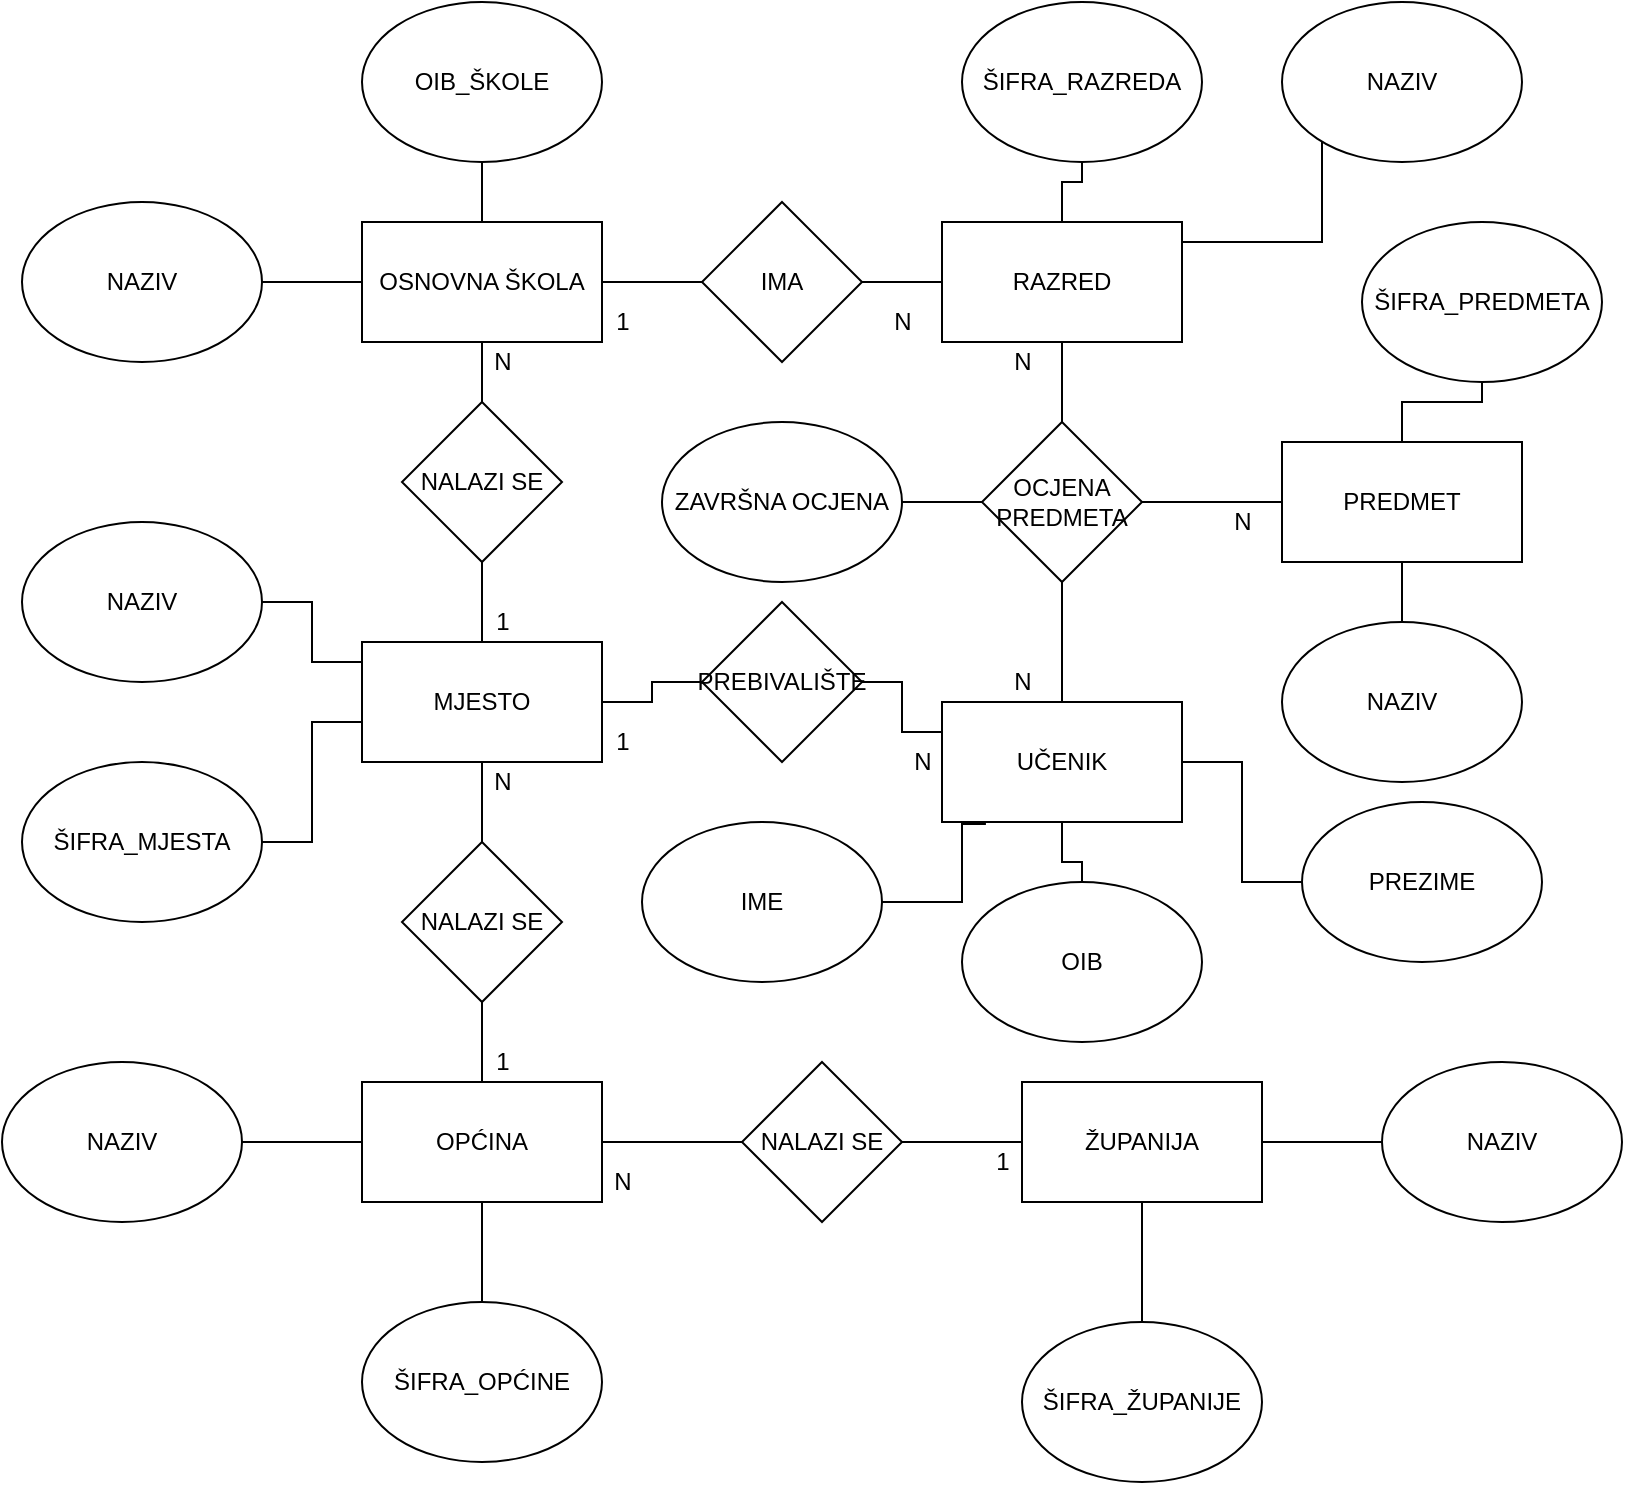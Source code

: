 <mxfile version="18.0.8" type="github">
  <diagram id="R2lEEEUBdFMjLlhIrx00" name="Page-1">
    <mxGraphModel dx="1422" dy="762" grid="1" gridSize="10" guides="1" tooltips="1" connect="1" arrows="1" fold="1" page="1" pageScale="1" pageWidth="850" pageHeight="1100" math="0" shadow="0" extFonts="Permanent Marker^https://fonts.googleapis.com/css?family=Permanent+Marker">
      <root>
        <mxCell id="0" />
        <mxCell id="1" parent="0" />
        <mxCell id="NYHXgKeNbgAAStBe8rO7-9" value="" style="edgeStyle=orthogonalEdgeStyle;rounded=0;orthogonalLoop=1;jettySize=auto;html=1;strokeWidth=1;endArrow=none;endFill=0;" edge="1" parent="1" source="NYHXgKeNbgAAStBe8rO7-1" target="NYHXgKeNbgAAStBe8rO7-7">
          <mxGeometry relative="1" as="geometry" />
        </mxCell>
        <mxCell id="NYHXgKeNbgAAStBe8rO7-11" value="" style="edgeStyle=orthogonalEdgeStyle;rounded=0;orthogonalLoop=1;jettySize=auto;html=1;endArrow=none;endFill=0;strokeWidth=1;" edge="1" parent="1" source="NYHXgKeNbgAAStBe8rO7-1" target="NYHXgKeNbgAAStBe8rO7-10">
          <mxGeometry relative="1" as="geometry" />
        </mxCell>
        <mxCell id="NYHXgKeNbgAAStBe8rO7-21" value="" style="edgeStyle=orthogonalEdgeStyle;rounded=0;orthogonalLoop=1;jettySize=auto;html=1;endArrow=none;endFill=0;strokeWidth=1;" edge="1" parent="1" source="NYHXgKeNbgAAStBe8rO7-1" target="NYHXgKeNbgAAStBe8rO7-20">
          <mxGeometry relative="1" as="geometry" />
        </mxCell>
        <mxCell id="NYHXgKeNbgAAStBe8rO7-1" value="OSNOVNA ŠKOLA" style="rounded=0;whiteSpace=wrap;html=1;" vertex="1" parent="1">
          <mxGeometry x="210" y="130" width="120" height="60" as="geometry" />
        </mxCell>
        <mxCell id="NYHXgKeNbgAAStBe8rO7-2" value="OIB_ŠKOLE" style="ellipse;whiteSpace=wrap;html=1;" vertex="1" parent="1">
          <mxGeometry x="210" y="20" width="120" height="80" as="geometry" />
        </mxCell>
        <mxCell id="NYHXgKeNbgAAStBe8rO7-6" value="" style="endArrow=none;html=1;rounded=0;exitX=0.5;exitY=0;exitDx=0;exitDy=0;" edge="1" parent="1" source="NYHXgKeNbgAAStBe8rO7-1" target="NYHXgKeNbgAAStBe8rO7-2">
          <mxGeometry width="50" height="50" relative="1" as="geometry">
            <mxPoint x="350" y="310" as="sourcePoint" />
            <mxPoint x="400" y="260" as="targetPoint" />
          </mxGeometry>
        </mxCell>
        <mxCell id="NYHXgKeNbgAAStBe8rO7-7" value="NAZIV" style="ellipse;whiteSpace=wrap;html=1;" vertex="1" parent="1">
          <mxGeometry x="40" y="120" width="120" height="80" as="geometry" />
        </mxCell>
        <mxCell id="NYHXgKeNbgAAStBe8rO7-15" value="" style="edgeStyle=orthogonalEdgeStyle;rounded=0;orthogonalLoop=1;jettySize=auto;html=1;endArrow=none;endFill=0;strokeWidth=1;" edge="1" parent="1" source="NYHXgKeNbgAAStBe8rO7-10" target="NYHXgKeNbgAAStBe8rO7-12">
          <mxGeometry relative="1" as="geometry" />
        </mxCell>
        <mxCell id="NYHXgKeNbgAAStBe8rO7-10" value="IMA" style="rhombus;whiteSpace=wrap;html=1;" vertex="1" parent="1">
          <mxGeometry x="380" y="120" width="80" height="80" as="geometry" />
        </mxCell>
        <mxCell id="NYHXgKeNbgAAStBe8rO7-16" value="" style="edgeStyle=orthogonalEdgeStyle;rounded=0;orthogonalLoop=1;jettySize=auto;html=1;endArrow=none;endFill=0;strokeWidth=1;" edge="1" parent="1" source="NYHXgKeNbgAAStBe8rO7-12" target="NYHXgKeNbgAAStBe8rO7-13">
          <mxGeometry relative="1" as="geometry" />
        </mxCell>
        <mxCell id="NYHXgKeNbgAAStBe8rO7-17" style="edgeStyle=orthogonalEdgeStyle;rounded=0;orthogonalLoop=1;jettySize=auto;html=1;endArrow=none;endFill=0;strokeWidth=1;" edge="1" parent="1" source="NYHXgKeNbgAAStBe8rO7-12" target="NYHXgKeNbgAAStBe8rO7-14">
          <mxGeometry relative="1" as="geometry">
            <Array as="points">
              <mxPoint x="690" y="140" />
            </Array>
          </mxGeometry>
        </mxCell>
        <mxCell id="NYHXgKeNbgAAStBe8rO7-54" value="" style="edgeStyle=orthogonalEdgeStyle;rounded=0;orthogonalLoop=1;jettySize=auto;html=1;endArrow=none;endFill=0;strokeWidth=1;" edge="1" parent="1" source="NYHXgKeNbgAAStBe8rO7-12" target="NYHXgKeNbgAAStBe8rO7-51">
          <mxGeometry relative="1" as="geometry" />
        </mxCell>
        <mxCell id="NYHXgKeNbgAAStBe8rO7-12" value="RAZRED" style="rounded=0;whiteSpace=wrap;html=1;" vertex="1" parent="1">
          <mxGeometry x="500" y="130" width="120" height="60" as="geometry" />
        </mxCell>
        <mxCell id="NYHXgKeNbgAAStBe8rO7-13" value="ŠIFRA_RAZREDA" style="ellipse;whiteSpace=wrap;html=1;" vertex="1" parent="1">
          <mxGeometry x="510" y="20" width="120" height="80" as="geometry" />
        </mxCell>
        <mxCell id="NYHXgKeNbgAAStBe8rO7-14" value="NAZIV" style="ellipse;whiteSpace=wrap;html=1;" vertex="1" parent="1">
          <mxGeometry x="670" y="20" width="120" height="80" as="geometry" />
        </mxCell>
        <mxCell id="NYHXgKeNbgAAStBe8rO7-18" value="N" style="text;html=1;align=center;verticalAlign=middle;resizable=0;points=[];autosize=1;strokeColor=none;fillColor=none;" vertex="1" parent="1">
          <mxGeometry x="470" y="170" width="20" height="20" as="geometry" />
        </mxCell>
        <mxCell id="NYHXgKeNbgAAStBe8rO7-19" value="1" style="text;html=1;align=center;verticalAlign=middle;resizable=0;points=[];autosize=1;strokeColor=none;fillColor=none;" vertex="1" parent="1">
          <mxGeometry x="330" y="170" width="20" height="20" as="geometry" />
        </mxCell>
        <mxCell id="NYHXgKeNbgAAStBe8rO7-26" value="" style="edgeStyle=orthogonalEdgeStyle;rounded=0;orthogonalLoop=1;jettySize=auto;html=1;endArrow=none;endFill=0;strokeWidth=1;" edge="1" parent="1" source="NYHXgKeNbgAAStBe8rO7-20" target="NYHXgKeNbgAAStBe8rO7-23">
          <mxGeometry relative="1" as="geometry" />
        </mxCell>
        <mxCell id="NYHXgKeNbgAAStBe8rO7-20" value="NALAZI SE" style="rhombus;whiteSpace=wrap;html=1;" vertex="1" parent="1">
          <mxGeometry x="230" y="220" width="80" height="80" as="geometry" />
        </mxCell>
        <mxCell id="NYHXgKeNbgAAStBe8rO7-22" value="N" style="text;html=1;align=center;verticalAlign=middle;resizable=0;points=[];autosize=1;strokeColor=none;fillColor=none;" vertex="1" parent="1">
          <mxGeometry x="270" y="190" width="20" height="20" as="geometry" />
        </mxCell>
        <mxCell id="NYHXgKeNbgAAStBe8rO7-27" value="" style="edgeStyle=orthogonalEdgeStyle;rounded=0;orthogonalLoop=1;jettySize=auto;html=1;endArrow=none;endFill=0;strokeWidth=1;" edge="1" parent="1" source="NYHXgKeNbgAAStBe8rO7-23" target="NYHXgKeNbgAAStBe8rO7-25">
          <mxGeometry relative="1" as="geometry" />
        </mxCell>
        <mxCell id="NYHXgKeNbgAAStBe8rO7-31" style="edgeStyle=orthogonalEdgeStyle;rounded=0;orthogonalLoop=1;jettySize=auto;html=1;endArrow=none;endFill=0;strokeWidth=1;" edge="1" parent="1" source="NYHXgKeNbgAAStBe8rO7-23" target="NYHXgKeNbgAAStBe8rO7-29">
          <mxGeometry relative="1" as="geometry">
            <Array as="points">
              <mxPoint x="185" y="350" />
              <mxPoint x="185" y="320" />
            </Array>
          </mxGeometry>
        </mxCell>
        <mxCell id="NYHXgKeNbgAAStBe8rO7-32" style="edgeStyle=orthogonalEdgeStyle;rounded=0;orthogonalLoop=1;jettySize=auto;html=1;endArrow=none;endFill=0;strokeWidth=1;" edge="1" parent="1" source="NYHXgKeNbgAAStBe8rO7-23" target="NYHXgKeNbgAAStBe8rO7-30">
          <mxGeometry relative="1" as="geometry">
            <Array as="points">
              <mxPoint x="185" y="380" />
              <mxPoint x="185" y="440" />
            </Array>
          </mxGeometry>
        </mxCell>
        <mxCell id="NYHXgKeNbgAAStBe8rO7-23" value="MJESTO" style="rounded=0;whiteSpace=wrap;html=1;" vertex="1" parent="1">
          <mxGeometry x="210" y="340" width="120" height="60" as="geometry" />
        </mxCell>
        <mxCell id="NYHXgKeNbgAAStBe8rO7-35" value="" style="edgeStyle=orthogonalEdgeStyle;rounded=0;orthogonalLoop=1;jettySize=auto;html=1;endArrow=none;endFill=0;strokeWidth=1;" edge="1" parent="1" source="NYHXgKeNbgAAStBe8rO7-25" target="NYHXgKeNbgAAStBe8rO7-34">
          <mxGeometry relative="1" as="geometry" />
        </mxCell>
        <mxCell id="NYHXgKeNbgAAStBe8rO7-25" value="NALAZI SE" style="rhombus;whiteSpace=wrap;html=1;" vertex="1" parent="1">
          <mxGeometry x="230" y="440" width="80" height="80" as="geometry" />
        </mxCell>
        <mxCell id="NYHXgKeNbgAAStBe8rO7-28" value="1" style="text;html=1;align=center;verticalAlign=middle;resizable=0;points=[];autosize=1;strokeColor=none;fillColor=none;" vertex="1" parent="1">
          <mxGeometry x="270" y="320" width="20" height="20" as="geometry" />
        </mxCell>
        <mxCell id="NYHXgKeNbgAAStBe8rO7-29" value="NAZIV" style="ellipse;whiteSpace=wrap;html=1;" vertex="1" parent="1">
          <mxGeometry x="40" y="280" width="120" height="80" as="geometry" />
        </mxCell>
        <mxCell id="NYHXgKeNbgAAStBe8rO7-30" value="ŠIFRA_MJESTA" style="ellipse;whiteSpace=wrap;html=1;" vertex="1" parent="1">
          <mxGeometry x="40" y="400" width="120" height="80" as="geometry" />
        </mxCell>
        <mxCell id="NYHXgKeNbgAAStBe8rO7-33" value="N" style="text;html=1;align=center;verticalAlign=middle;resizable=0;points=[];autosize=1;strokeColor=none;fillColor=none;" vertex="1" parent="1">
          <mxGeometry x="270" y="400" width="20" height="20" as="geometry" />
        </mxCell>
        <mxCell id="NYHXgKeNbgAAStBe8rO7-39" value="" style="edgeStyle=orthogonalEdgeStyle;rounded=0;orthogonalLoop=1;jettySize=auto;html=1;endArrow=none;endFill=0;strokeWidth=1;" edge="1" parent="1" source="NYHXgKeNbgAAStBe8rO7-34" target="NYHXgKeNbgAAStBe8rO7-38">
          <mxGeometry relative="1" as="geometry" />
        </mxCell>
        <mxCell id="NYHXgKeNbgAAStBe8rO7-40" value="" style="edgeStyle=orthogonalEdgeStyle;rounded=0;orthogonalLoop=1;jettySize=auto;html=1;endArrow=none;endFill=0;strokeWidth=1;" edge="1" parent="1" source="NYHXgKeNbgAAStBe8rO7-34" target="NYHXgKeNbgAAStBe8rO7-37">
          <mxGeometry relative="1" as="geometry" />
        </mxCell>
        <mxCell id="NYHXgKeNbgAAStBe8rO7-42" value="" style="edgeStyle=orthogonalEdgeStyle;rounded=0;orthogonalLoop=1;jettySize=auto;html=1;endArrow=none;endFill=0;strokeWidth=1;" edge="1" parent="1" source="NYHXgKeNbgAAStBe8rO7-34" target="NYHXgKeNbgAAStBe8rO7-41">
          <mxGeometry relative="1" as="geometry" />
        </mxCell>
        <mxCell id="NYHXgKeNbgAAStBe8rO7-34" value="OPĆINA" style="rounded=0;whiteSpace=wrap;html=1;" vertex="1" parent="1">
          <mxGeometry x="210" y="560" width="120" height="60" as="geometry" />
        </mxCell>
        <mxCell id="NYHXgKeNbgAAStBe8rO7-36" value="1" style="text;html=1;align=center;verticalAlign=middle;resizable=0;points=[];autosize=1;strokeColor=none;fillColor=none;" vertex="1" parent="1">
          <mxGeometry x="270" y="540" width="20" height="20" as="geometry" />
        </mxCell>
        <mxCell id="NYHXgKeNbgAAStBe8rO7-37" value="NAZIV" style="ellipse;whiteSpace=wrap;html=1;" vertex="1" parent="1">
          <mxGeometry x="30" y="550" width="120" height="80" as="geometry" />
        </mxCell>
        <mxCell id="NYHXgKeNbgAAStBe8rO7-38" value="ŠIFRA_OPĆINE" style="ellipse;whiteSpace=wrap;html=1;" vertex="1" parent="1">
          <mxGeometry x="210" y="670" width="120" height="80" as="geometry" />
        </mxCell>
        <mxCell id="NYHXgKeNbgAAStBe8rO7-47" value="" style="edgeStyle=orthogonalEdgeStyle;rounded=0;orthogonalLoop=1;jettySize=auto;html=1;endArrow=none;endFill=0;strokeWidth=1;" edge="1" parent="1" source="NYHXgKeNbgAAStBe8rO7-41" target="NYHXgKeNbgAAStBe8rO7-44">
          <mxGeometry relative="1" as="geometry" />
        </mxCell>
        <mxCell id="NYHXgKeNbgAAStBe8rO7-41" value="NALAZI SE" style="rhombus;whiteSpace=wrap;html=1;" vertex="1" parent="1">
          <mxGeometry x="400" y="550" width="80" height="80" as="geometry" />
        </mxCell>
        <mxCell id="NYHXgKeNbgAAStBe8rO7-43" value="N" style="text;html=1;align=center;verticalAlign=middle;resizable=0;points=[];autosize=1;strokeColor=none;fillColor=none;" vertex="1" parent="1">
          <mxGeometry x="330" y="600" width="20" height="20" as="geometry" />
        </mxCell>
        <mxCell id="NYHXgKeNbgAAStBe8rO7-46" value="" style="edgeStyle=orthogonalEdgeStyle;rounded=0;orthogonalLoop=1;jettySize=auto;html=1;endArrow=none;endFill=0;strokeWidth=1;" edge="1" parent="1" source="NYHXgKeNbgAAStBe8rO7-44" target="NYHXgKeNbgAAStBe8rO7-45">
          <mxGeometry relative="1" as="geometry" />
        </mxCell>
        <mxCell id="NYHXgKeNbgAAStBe8rO7-50" value="" style="edgeStyle=orthogonalEdgeStyle;rounded=0;orthogonalLoop=1;jettySize=auto;html=1;endArrow=none;endFill=0;strokeWidth=1;" edge="1" parent="1" source="NYHXgKeNbgAAStBe8rO7-44" target="NYHXgKeNbgAAStBe8rO7-49">
          <mxGeometry relative="1" as="geometry" />
        </mxCell>
        <mxCell id="NYHXgKeNbgAAStBe8rO7-44" value="ŽUPANIJA" style="rounded=0;whiteSpace=wrap;html=1;" vertex="1" parent="1">
          <mxGeometry x="540" y="560" width="120" height="60" as="geometry" />
        </mxCell>
        <mxCell id="NYHXgKeNbgAAStBe8rO7-45" value="ŠIFRA_ŽUPANIJE" style="ellipse;whiteSpace=wrap;html=1;" vertex="1" parent="1">
          <mxGeometry x="540" y="680" width="120" height="80" as="geometry" />
        </mxCell>
        <mxCell id="NYHXgKeNbgAAStBe8rO7-48" value="1" style="text;html=1;align=center;verticalAlign=middle;resizable=0;points=[];autosize=1;strokeColor=none;fillColor=none;" vertex="1" parent="1">
          <mxGeometry x="520" y="590" width="20" height="20" as="geometry" />
        </mxCell>
        <mxCell id="NYHXgKeNbgAAStBe8rO7-49" value="NAZIV" style="ellipse;whiteSpace=wrap;html=1;" vertex="1" parent="1">
          <mxGeometry x="720" y="550" width="120" height="80" as="geometry" />
        </mxCell>
        <mxCell id="NYHXgKeNbgAAStBe8rO7-51" value="OCJENA PREDMETA" style="rhombus;whiteSpace=wrap;html=1;" vertex="1" parent="1">
          <mxGeometry x="520" y="230" width="80" height="80" as="geometry" />
        </mxCell>
        <mxCell id="NYHXgKeNbgAAStBe8rO7-55" value="N" style="text;html=1;align=center;verticalAlign=middle;resizable=0;points=[];autosize=1;strokeColor=none;fillColor=none;" vertex="1" parent="1">
          <mxGeometry x="530" y="190" width="20" height="20" as="geometry" />
        </mxCell>
        <mxCell id="NYHXgKeNbgAAStBe8rO7-58" value="" style="edgeStyle=orthogonalEdgeStyle;rounded=0;orthogonalLoop=1;jettySize=auto;html=1;endArrow=none;endFill=0;strokeWidth=1;" edge="1" parent="1" source="NYHXgKeNbgAAStBe8rO7-56" target="NYHXgKeNbgAAStBe8rO7-57">
          <mxGeometry relative="1" as="geometry" />
        </mxCell>
        <mxCell id="NYHXgKeNbgAAStBe8rO7-60" value="" style="edgeStyle=orthogonalEdgeStyle;rounded=0;orthogonalLoop=1;jettySize=auto;html=1;endArrow=none;endFill=0;strokeWidth=1;" edge="1" parent="1" source="NYHXgKeNbgAAStBe8rO7-56" target="NYHXgKeNbgAAStBe8rO7-59">
          <mxGeometry relative="1" as="geometry" />
        </mxCell>
        <mxCell id="NYHXgKeNbgAAStBe8rO7-61" value="" style="edgeStyle=orthogonalEdgeStyle;rounded=0;orthogonalLoop=1;jettySize=auto;html=1;endArrow=none;endFill=0;strokeWidth=1;" edge="1" parent="1" source="NYHXgKeNbgAAStBe8rO7-56" target="NYHXgKeNbgAAStBe8rO7-51">
          <mxGeometry relative="1" as="geometry" />
        </mxCell>
        <mxCell id="NYHXgKeNbgAAStBe8rO7-62" value="" style="edgeStyle=orthogonalEdgeStyle;rounded=0;orthogonalLoop=1;jettySize=auto;html=1;endArrow=none;endFill=0;strokeWidth=1;" edge="1" parent="1" source="NYHXgKeNbgAAStBe8rO7-56" target="NYHXgKeNbgAAStBe8rO7-51">
          <mxGeometry relative="1" as="geometry" />
        </mxCell>
        <mxCell id="NYHXgKeNbgAAStBe8rO7-56" value="PREDMET" style="rounded=0;whiteSpace=wrap;html=1;" vertex="1" parent="1">
          <mxGeometry x="670" y="240" width="120" height="60" as="geometry" />
        </mxCell>
        <mxCell id="NYHXgKeNbgAAStBe8rO7-57" value="ŠIFRA_PREDMETA" style="ellipse;whiteSpace=wrap;html=1;" vertex="1" parent="1">
          <mxGeometry x="710" y="130" width="120" height="80" as="geometry" />
        </mxCell>
        <mxCell id="NYHXgKeNbgAAStBe8rO7-59" value="NAZIV" style="ellipse;whiteSpace=wrap;html=1;" vertex="1" parent="1">
          <mxGeometry x="670" y="330" width="120" height="80" as="geometry" />
        </mxCell>
        <mxCell id="NYHXgKeNbgAAStBe8rO7-63" value="N" style="text;html=1;align=center;verticalAlign=middle;resizable=0;points=[];autosize=1;strokeColor=none;fillColor=none;" vertex="1" parent="1">
          <mxGeometry x="640" y="270" width="20" height="20" as="geometry" />
        </mxCell>
        <mxCell id="NYHXgKeNbgAAStBe8rO7-65" value="" style="edgeStyle=orthogonalEdgeStyle;rounded=0;orthogonalLoop=1;jettySize=auto;html=1;endArrow=none;endFill=0;strokeWidth=1;" edge="1" parent="1" source="NYHXgKeNbgAAStBe8rO7-64" target="NYHXgKeNbgAAStBe8rO7-51">
          <mxGeometry relative="1" as="geometry" />
        </mxCell>
        <mxCell id="NYHXgKeNbgAAStBe8rO7-64" value="ZAVRŠNA OCJENA" style="ellipse;whiteSpace=wrap;html=1;" vertex="1" parent="1">
          <mxGeometry x="360" y="230" width="120" height="80" as="geometry" />
        </mxCell>
        <mxCell id="NYHXgKeNbgAAStBe8rO7-68" style="edgeStyle=orthogonalEdgeStyle;rounded=0;orthogonalLoop=1;jettySize=auto;html=1;endArrow=none;endFill=0;strokeWidth=1;" edge="1" parent="1" source="NYHXgKeNbgAAStBe8rO7-66" target="NYHXgKeNbgAAStBe8rO7-67">
          <mxGeometry relative="1" as="geometry" />
        </mxCell>
        <mxCell id="NYHXgKeNbgAAStBe8rO7-70" value="" style="edgeStyle=orthogonalEdgeStyle;rounded=0;orthogonalLoop=1;jettySize=auto;html=1;endArrow=none;endFill=0;strokeWidth=1;" edge="1" parent="1" source="NYHXgKeNbgAAStBe8rO7-66" target="NYHXgKeNbgAAStBe8rO7-69">
          <mxGeometry relative="1" as="geometry" />
        </mxCell>
        <mxCell id="NYHXgKeNbgAAStBe8rO7-78" value="" style="edgeStyle=orthogonalEdgeStyle;rounded=0;orthogonalLoop=1;jettySize=auto;html=1;endArrow=none;endFill=0;strokeWidth=1;" edge="1" parent="1" source="NYHXgKeNbgAAStBe8rO7-66" target="NYHXgKeNbgAAStBe8rO7-51">
          <mxGeometry relative="1" as="geometry" />
        </mxCell>
        <mxCell id="NYHXgKeNbgAAStBe8rO7-66" value="UČENIK" style="rounded=0;whiteSpace=wrap;html=1;" vertex="1" parent="1">
          <mxGeometry x="500" y="370" width="120" height="60" as="geometry" />
        </mxCell>
        <mxCell id="NYHXgKeNbgAAStBe8rO7-67" value="PREZIME" style="ellipse;whiteSpace=wrap;html=1;" vertex="1" parent="1">
          <mxGeometry x="680" y="420" width="120" height="80" as="geometry" />
        </mxCell>
        <mxCell id="NYHXgKeNbgAAStBe8rO7-69" value="OIB" style="ellipse;whiteSpace=wrap;html=1;" vertex="1" parent="1">
          <mxGeometry x="510" y="460" width="120" height="80" as="geometry" />
        </mxCell>
        <mxCell id="NYHXgKeNbgAAStBe8rO7-72" style="edgeStyle=orthogonalEdgeStyle;rounded=0;orthogonalLoop=1;jettySize=auto;html=1;entryX=0.183;entryY=1.017;entryDx=0;entryDy=0;entryPerimeter=0;endArrow=none;endFill=0;strokeWidth=1;" edge="1" parent="1" source="NYHXgKeNbgAAStBe8rO7-71" target="NYHXgKeNbgAAStBe8rO7-66">
          <mxGeometry relative="1" as="geometry">
            <Array as="points">
              <mxPoint x="510" y="470" />
              <mxPoint x="510" y="431" />
            </Array>
          </mxGeometry>
        </mxCell>
        <mxCell id="NYHXgKeNbgAAStBe8rO7-71" value="IME" style="ellipse;whiteSpace=wrap;html=1;" vertex="1" parent="1">
          <mxGeometry x="350" y="430" width="120" height="80" as="geometry" />
        </mxCell>
        <mxCell id="NYHXgKeNbgAAStBe8rO7-74" value="" style="edgeStyle=orthogonalEdgeStyle;rounded=0;orthogonalLoop=1;jettySize=auto;html=1;endArrow=none;endFill=0;strokeWidth=1;" edge="1" parent="1" source="NYHXgKeNbgAAStBe8rO7-73" target="NYHXgKeNbgAAStBe8rO7-23">
          <mxGeometry relative="1" as="geometry" />
        </mxCell>
        <mxCell id="NYHXgKeNbgAAStBe8rO7-76" style="edgeStyle=orthogonalEdgeStyle;rounded=0;orthogonalLoop=1;jettySize=auto;html=1;entryX=0;entryY=0.25;entryDx=0;entryDy=0;endArrow=none;endFill=0;strokeWidth=1;" edge="1" parent="1" source="NYHXgKeNbgAAStBe8rO7-73" target="NYHXgKeNbgAAStBe8rO7-66">
          <mxGeometry relative="1" as="geometry" />
        </mxCell>
        <mxCell id="NYHXgKeNbgAAStBe8rO7-73" value="PREBIVALIŠTE" style="rhombus;whiteSpace=wrap;html=1;" vertex="1" parent="1">
          <mxGeometry x="380" y="320" width="80" height="80" as="geometry" />
        </mxCell>
        <mxCell id="NYHXgKeNbgAAStBe8rO7-75" value="1" style="text;html=1;align=center;verticalAlign=middle;resizable=0;points=[];autosize=1;strokeColor=none;fillColor=none;" vertex="1" parent="1">
          <mxGeometry x="330" y="380" width="20" height="20" as="geometry" />
        </mxCell>
        <mxCell id="NYHXgKeNbgAAStBe8rO7-77" value="N" style="text;html=1;align=center;verticalAlign=middle;resizable=0;points=[];autosize=1;strokeColor=none;fillColor=none;" vertex="1" parent="1">
          <mxGeometry x="480" y="390" width="20" height="20" as="geometry" />
        </mxCell>
        <mxCell id="NYHXgKeNbgAAStBe8rO7-79" value="N" style="text;html=1;align=center;verticalAlign=middle;resizable=0;points=[];autosize=1;strokeColor=none;fillColor=none;" vertex="1" parent="1">
          <mxGeometry x="530" y="350" width="20" height="20" as="geometry" />
        </mxCell>
      </root>
    </mxGraphModel>
  </diagram>
</mxfile>
